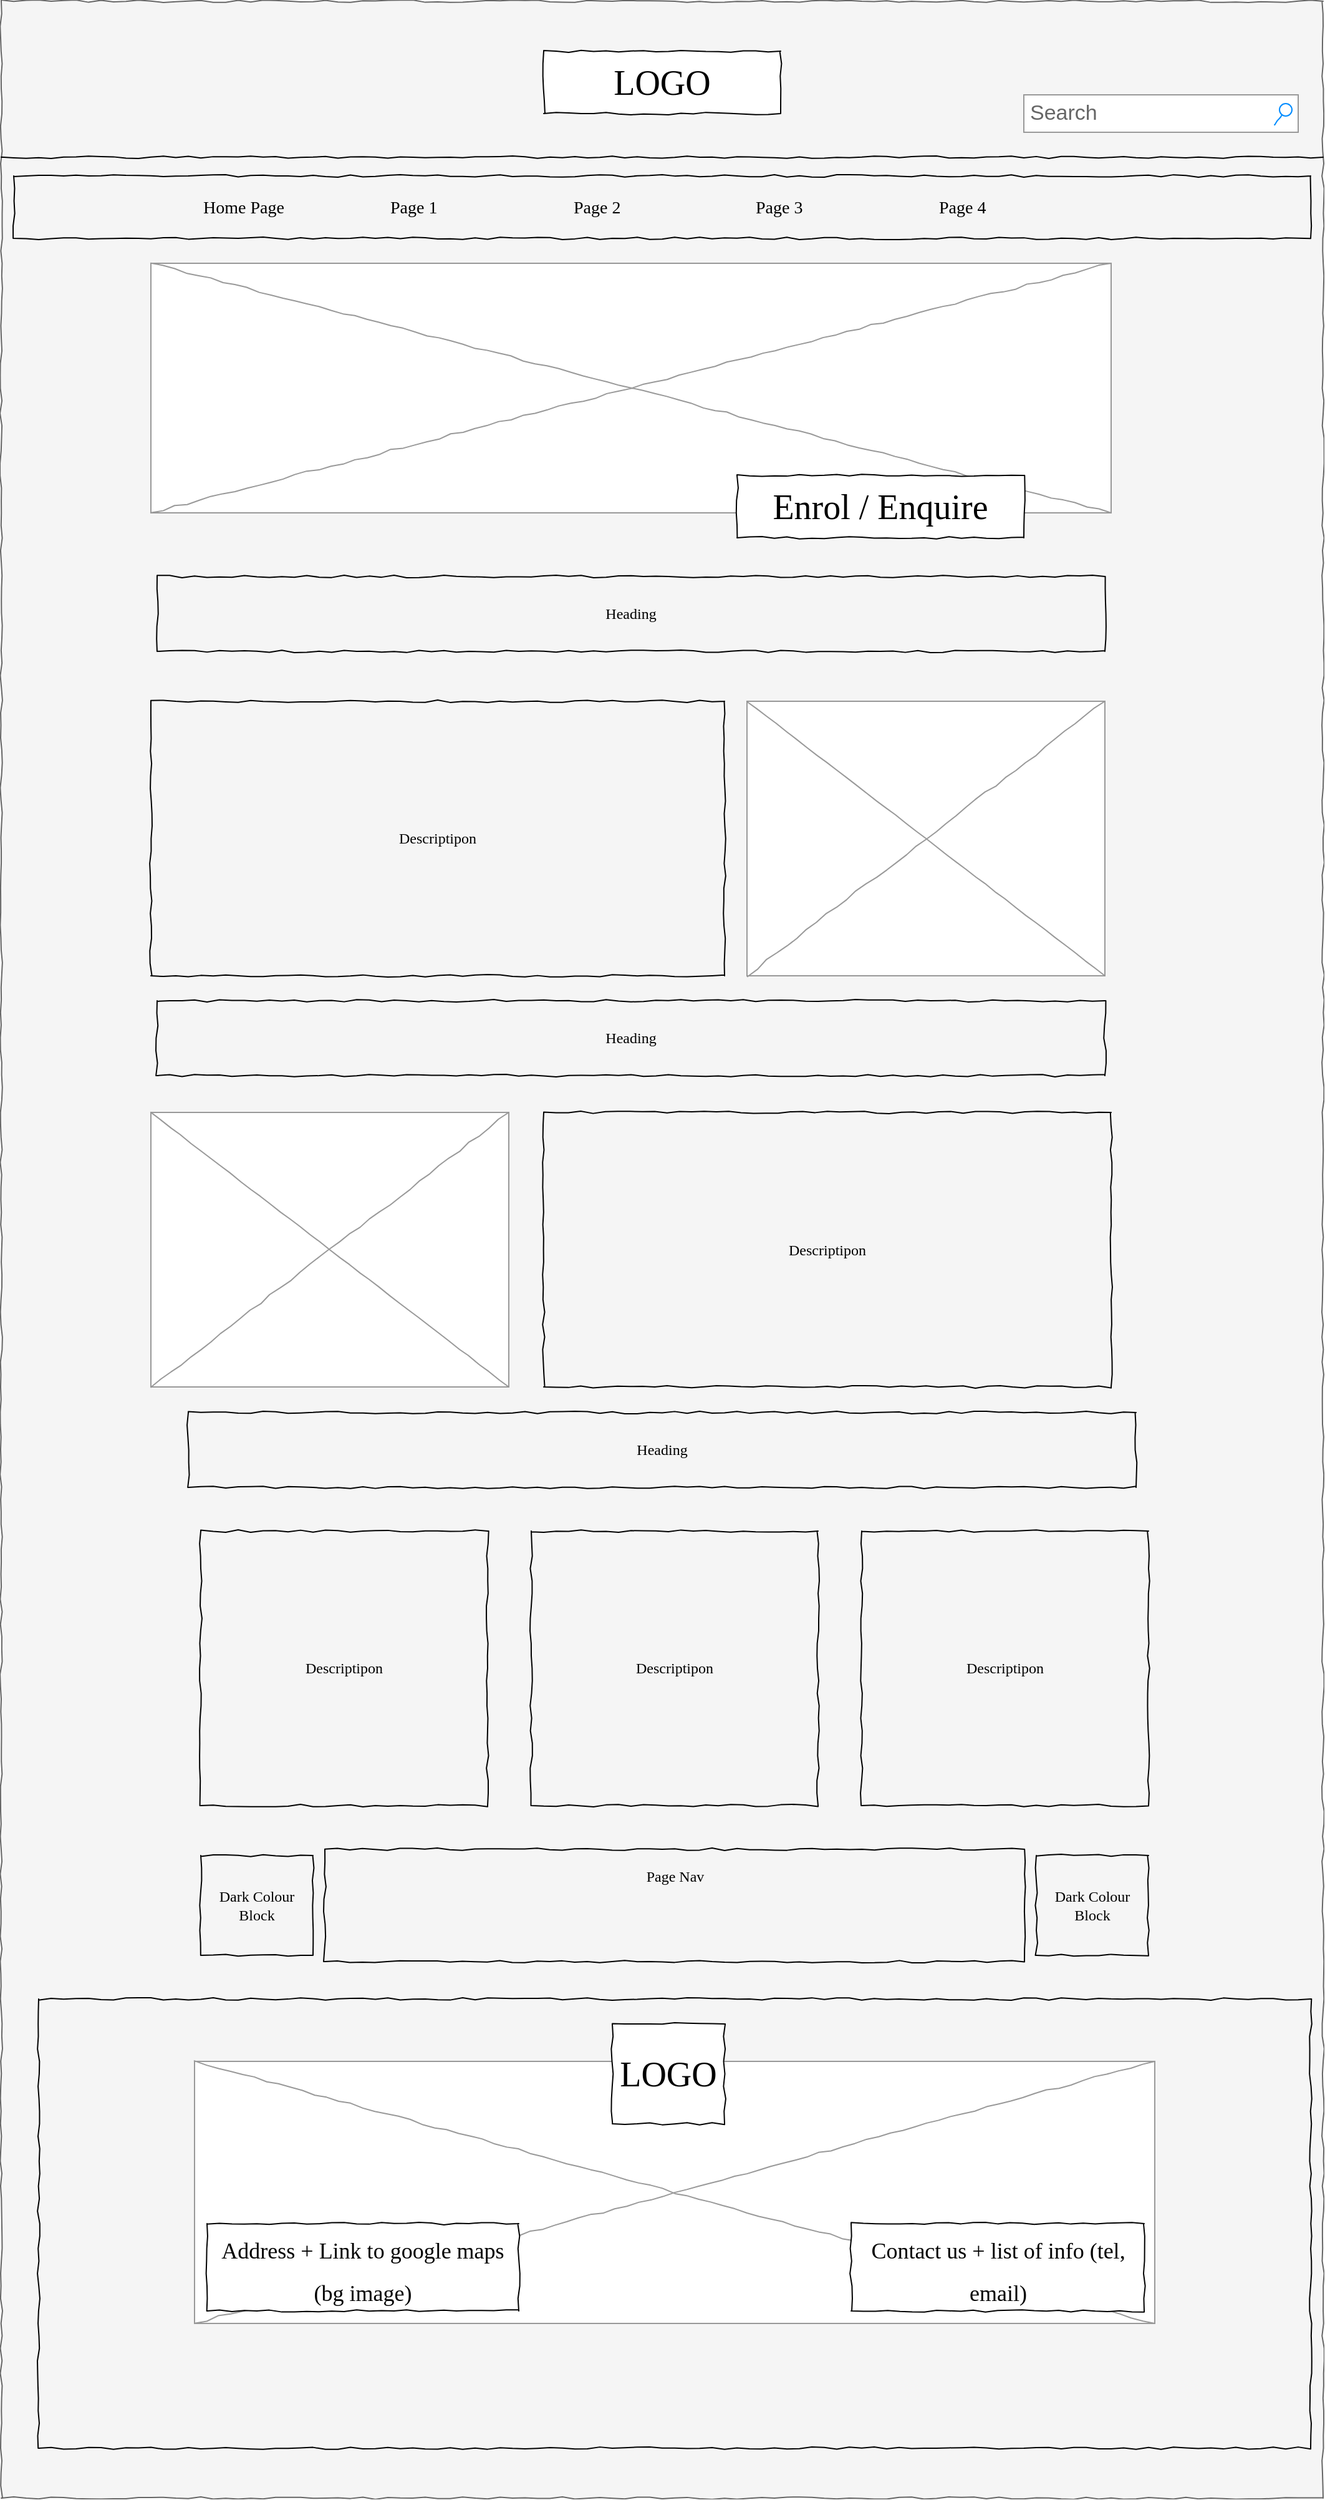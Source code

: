 <mxfile version="22.1.5" type="device">
  <diagram name="Page-1" id="03018318-947c-dd8e-b7a3-06fadd420f32">
    <mxGraphModel dx="2040" dy="2351" grid="1" gridSize="10" guides="1" tooltips="1" connect="1" arrows="1" fold="1" page="1" pageScale="1" pageWidth="1100" pageHeight="850" background="none" math="0" shadow="0">
      <root>
        <mxCell id="0" />
        <mxCell id="1" parent="0" />
        <mxCell id="677b7b8949515195-1" value="" style="whiteSpace=wrap;html=1;rounded=0;shadow=0;labelBackgroundColor=none;strokeColor=#666666;strokeWidth=1;fillColor=#f5f5f5;fontFamily=Verdana;fontSize=12;fontColor=#333333;align=center;comic=1;" parent="1" vertex="1">
          <mxGeometry x="20" y="99" width="1060" height="2001" as="geometry" />
        </mxCell>
        <mxCell id="677b7b8949515195-2" value="LOGO" style="whiteSpace=wrap;html=1;rounded=0;shadow=0;labelBackgroundColor=none;strokeWidth=1;fontFamily=Verdana;fontSize=28;align=center;comic=1;" parent="1" vertex="1">
          <mxGeometry x="455" y="139" width="190" height="50" as="geometry" />
        </mxCell>
        <mxCell id="677b7b8949515195-3" value="Search" style="strokeWidth=1;shadow=0;dashed=0;align=center;html=1;shape=mxgraph.mockup.forms.searchBox;strokeColor=#999999;mainText=;strokeColor2=#008cff;fontColor=#666666;fontSize=17;align=left;spacingLeft=3;rounded=0;labelBackgroundColor=none;comic=1;" parent="1" vertex="1">
          <mxGeometry x="840" y="174" width="220" height="30" as="geometry" />
        </mxCell>
        <mxCell id="677b7b8949515195-9" value="" style="line;strokeWidth=1;html=1;rounded=0;shadow=0;labelBackgroundColor=none;fillColor=none;fontFamily=Verdana;fontSize=14;fontColor=#000000;align=center;comic=1;" parent="1" vertex="1">
          <mxGeometry x="20" y="219" width="1060" height="10" as="geometry" />
        </mxCell>
        <mxCell id="677b7b8949515195-10" value="" style="whiteSpace=wrap;html=1;rounded=0;shadow=0;labelBackgroundColor=none;strokeWidth=1;fillColor=none;fontFamily=Verdana;fontSize=12;align=center;comic=1;" parent="1" vertex="1">
          <mxGeometry x="30" y="239" width="1040" height="50" as="geometry" />
        </mxCell>
        <mxCell id="677b7b8949515195-11" value="Page 1" style="text;html=1;points=[];align=left;verticalAlign=top;spacingTop=-4;fontSize=14;fontFamily=Verdana" parent="1" vertex="1">
          <mxGeometry x="330" y="254" width="60" height="20" as="geometry" />
        </mxCell>
        <mxCell id="677b7b8949515195-12" value="Page 2" style="text;html=1;points=[];align=left;verticalAlign=top;spacingTop=-4;fontSize=14;fontFamily=Verdana" parent="1" vertex="1">
          <mxGeometry x="477" y="254" width="60" height="20" as="geometry" />
        </mxCell>
        <mxCell id="677b7b8949515195-13" value="Page 3" style="text;html=1;points=[];align=left;verticalAlign=top;spacingTop=-4;fontSize=14;fontFamily=Verdana" parent="1" vertex="1">
          <mxGeometry x="623" y="254" width="60" height="20" as="geometry" />
        </mxCell>
        <mxCell id="677b7b8949515195-14" value="Page 4" style="text;html=1;points=[];align=left;verticalAlign=top;spacingTop=-4;fontSize=14;fontFamily=Verdana" parent="1" vertex="1">
          <mxGeometry x="770" y="254" width="60" height="20" as="geometry" />
        </mxCell>
        <mxCell id="677b7b8949515195-16" value="" style="verticalLabelPosition=bottom;shadow=0;dashed=0;align=center;html=1;verticalAlign=top;strokeWidth=1;shape=mxgraph.mockup.graphics.simpleIcon;strokeColor=#999999;rounded=0;labelBackgroundColor=none;fontFamily=Verdana;fontSize=14;fontColor=#000000;comic=1;" parent="1" vertex="1">
          <mxGeometry x="140" y="309" width="770" height="200" as="geometry" />
        </mxCell>
        <mxCell id="677b7b8949515195-26" value="Footer" style="whiteSpace=wrap;html=1;rounded=0;shadow=0;labelBackgroundColor=none;strokeWidth=1;fillColor=none;fontFamily=Verdana;fontSize=12;align=center;comic=1;" parent="1" vertex="1">
          <mxGeometry x="50" y="1700" width="1020" height="360" as="geometry" />
        </mxCell>
        <mxCell id="4tc_BmTS3LEPClMjjONH-1" value="Enrol / Enquire" style="whiteSpace=wrap;html=1;rounded=0;shadow=0;labelBackgroundColor=none;strokeWidth=1;fontFamily=Verdana;fontSize=28;align=center;comic=1;" parent="1" vertex="1">
          <mxGeometry x="610" y="479" width="230" height="50" as="geometry" />
        </mxCell>
        <mxCell id="4tc_BmTS3LEPClMjjONH-2" value="Descriptipon" style="whiteSpace=wrap;html=1;rounded=0;shadow=0;labelBackgroundColor=none;strokeWidth=1;fillColor=none;fontFamily=Verdana;fontSize=12;align=center;comic=1;" parent="1" vertex="1">
          <mxGeometry x="140" y="660" width="460" height="220" as="geometry" />
        </mxCell>
        <mxCell id="4tc_BmTS3LEPClMjjONH-3" value="" style="verticalLabelPosition=bottom;shadow=0;dashed=0;align=center;html=1;verticalAlign=top;strokeWidth=1;shape=mxgraph.mockup.graphics.simpleIcon;strokeColor=#999999;rounded=0;labelBackgroundColor=none;fontFamily=Verdana;fontSize=14;fontColor=#000000;comic=1;" parent="1" vertex="1">
          <mxGeometry x="618" y="660" width="287" height="220" as="geometry" />
        </mxCell>
        <mxCell id="4tc_BmTS3LEPClMjjONH-4" value="" style="verticalLabelPosition=bottom;shadow=0;dashed=0;align=center;html=1;verticalAlign=top;strokeWidth=1;shape=mxgraph.mockup.graphics.simpleIcon;strokeColor=#999999;rounded=0;labelBackgroundColor=none;fontFamily=Verdana;fontSize=14;fontColor=#000000;comic=1;" parent="1" vertex="1">
          <mxGeometry x="140" y="989.5" width="287" height="220" as="geometry" />
        </mxCell>
        <mxCell id="4tc_BmTS3LEPClMjjONH-5" value="Descriptipon" style="whiteSpace=wrap;html=1;rounded=0;shadow=0;labelBackgroundColor=none;strokeWidth=1;fillColor=none;fontFamily=Verdana;fontSize=12;align=center;comic=1;" parent="1" vertex="1">
          <mxGeometry x="455" y="989.5" width="455" height="220" as="geometry" />
        </mxCell>
        <mxCell id="4tc_BmTS3LEPClMjjONH-6" value="Heading" style="whiteSpace=wrap;html=1;rounded=0;shadow=0;labelBackgroundColor=none;strokeWidth=1;fillColor=none;fontFamily=Verdana;fontSize=12;align=center;comic=1;" parent="1" vertex="1">
          <mxGeometry x="145" y="900" width="760" height="60" as="geometry" />
        </mxCell>
        <mxCell id="4tc_BmTS3LEPClMjjONH-7" value="Descriptipon" style="whiteSpace=wrap;html=1;rounded=0;shadow=0;labelBackgroundColor=none;strokeWidth=1;fillColor=none;fontFamily=Verdana;fontSize=12;align=center;comic=1;" parent="1" vertex="1">
          <mxGeometry x="180" y="1325" width="230" height="220" as="geometry" />
        </mxCell>
        <mxCell id="4tc_BmTS3LEPClMjjONH-8" value="Descriptipon" style="whiteSpace=wrap;html=1;rounded=0;shadow=0;labelBackgroundColor=none;strokeWidth=1;fillColor=none;fontFamily=Verdana;fontSize=12;align=center;comic=1;" parent="1" vertex="1">
          <mxGeometry x="445" y="1325" width="230" height="220" as="geometry" />
        </mxCell>
        <mxCell id="4tc_BmTS3LEPClMjjONH-9" value="Descriptipon" style="whiteSpace=wrap;html=1;rounded=0;shadow=0;labelBackgroundColor=none;strokeWidth=1;fillColor=none;fontFamily=Verdana;fontSize=12;align=center;comic=1;" parent="1" vertex="1">
          <mxGeometry x="710" y="1325" width="230" height="220" as="geometry" />
        </mxCell>
        <mxCell id="4tc_BmTS3LEPClMjjONH-10" value="&lt;div style=&quot;text-align: justify&quot;&gt;Page Nav&lt;/div&gt;" style="whiteSpace=wrap;html=1;rounded=0;shadow=0;labelBackgroundColor=none;strokeWidth=1;fillColor=none;fontFamily=Verdana;fontSize=12;align=center;verticalAlign=top;spacing=10;comic=1;" parent="1" vertex="1">
          <mxGeometry x="279.5" y="1580" width="561" height="90" as="geometry" />
        </mxCell>
        <mxCell id="4tc_BmTS3LEPClMjjONH-11" value="Dark Colour Block" style="whiteSpace=wrap;html=1;rounded=0;shadow=0;labelBackgroundColor=none;strokeWidth=1;fillColor=none;fontFamily=Verdana;fontSize=12;align=center;comic=1;" parent="1" vertex="1">
          <mxGeometry x="850" y="1585" width="90" height="80" as="geometry" />
        </mxCell>
        <mxCell id="4tc_BmTS3LEPClMjjONH-12" value="Dark Colour Block" style="whiteSpace=wrap;html=1;rounded=0;shadow=0;labelBackgroundColor=none;strokeWidth=1;fillColor=none;fontFamily=Verdana;fontSize=12;align=center;comic=1;" parent="1" vertex="1">
          <mxGeometry x="180" y="1585" width="90" height="80" as="geometry" />
        </mxCell>
        <mxCell id="4tc_BmTS3LEPClMjjONH-13" value="Home Page" style="text;html=1;points=[];align=left;verticalAlign=top;spacingTop=-4;fontSize=14;fontFamily=Verdana" parent="1" vertex="1">
          <mxGeometry x="180" y="254" width="60" height="20" as="geometry" />
        </mxCell>
        <mxCell id="4tc_BmTS3LEPClMjjONH-14" value="" style="verticalLabelPosition=bottom;shadow=0;dashed=0;align=center;html=1;verticalAlign=top;strokeWidth=1;shape=mxgraph.mockup.graphics.simpleIcon;strokeColor=#999999;rounded=0;labelBackgroundColor=none;fontFamily=Verdana;fontSize=14;fontColor=#000000;comic=1;" parent="1" vertex="1">
          <mxGeometry x="175" y="1750" width="770" height="210" as="geometry" />
        </mxCell>
        <mxCell id="4tc_BmTS3LEPClMjjONH-15" value="LOGO" style="whiteSpace=wrap;html=1;rounded=0;shadow=0;labelBackgroundColor=none;strokeWidth=1;fontFamily=Verdana;fontSize=28;align=center;comic=1;" parent="1" vertex="1">
          <mxGeometry x="510" y="1720" width="90" height="80" as="geometry" />
        </mxCell>
        <mxCell id="4tc_BmTS3LEPClMjjONH-16" value="&lt;font style=&quot;font-size: 18px;&quot;&gt;Address + Link to google maps (bg image)&lt;/font&gt;" style="whiteSpace=wrap;html=1;rounded=0;shadow=0;labelBackgroundColor=none;strokeWidth=1;fontFamily=Verdana;fontSize=28;align=center;comic=1;" parent="1" vertex="1">
          <mxGeometry x="185" y="1880" width="250" height="70" as="geometry" />
        </mxCell>
        <mxCell id="4tc_BmTS3LEPClMjjONH-17" value="&lt;font style=&quot;font-size: 18px;&quot;&gt;Contact us + list of info (tel, email)&lt;/font&gt;" style="whiteSpace=wrap;html=1;rounded=0;shadow=0;labelBackgroundColor=none;strokeWidth=1;fontFamily=Verdana;fontSize=28;align=center;comic=1;" parent="1" vertex="1">
          <mxGeometry x="701.5" y="1880" width="235" height="70" as="geometry" />
        </mxCell>
        <mxCell id="PGFxZEWfHY-7BjflRLfT-1" value="Heading" style="whiteSpace=wrap;html=1;rounded=0;shadow=0;labelBackgroundColor=none;strokeWidth=1;fillColor=none;fontFamily=Verdana;fontSize=12;align=center;comic=1;" vertex="1" parent="1">
          <mxGeometry x="145" y="560" width="760" height="60" as="geometry" />
        </mxCell>
        <mxCell id="PGFxZEWfHY-7BjflRLfT-2" value="Heading" style="whiteSpace=wrap;html=1;rounded=0;shadow=0;labelBackgroundColor=none;strokeWidth=1;fillColor=none;fontFamily=Verdana;fontSize=12;align=center;comic=1;" vertex="1" parent="1">
          <mxGeometry x="170" y="1230" width="760" height="60" as="geometry" />
        </mxCell>
      </root>
    </mxGraphModel>
  </diagram>
</mxfile>
